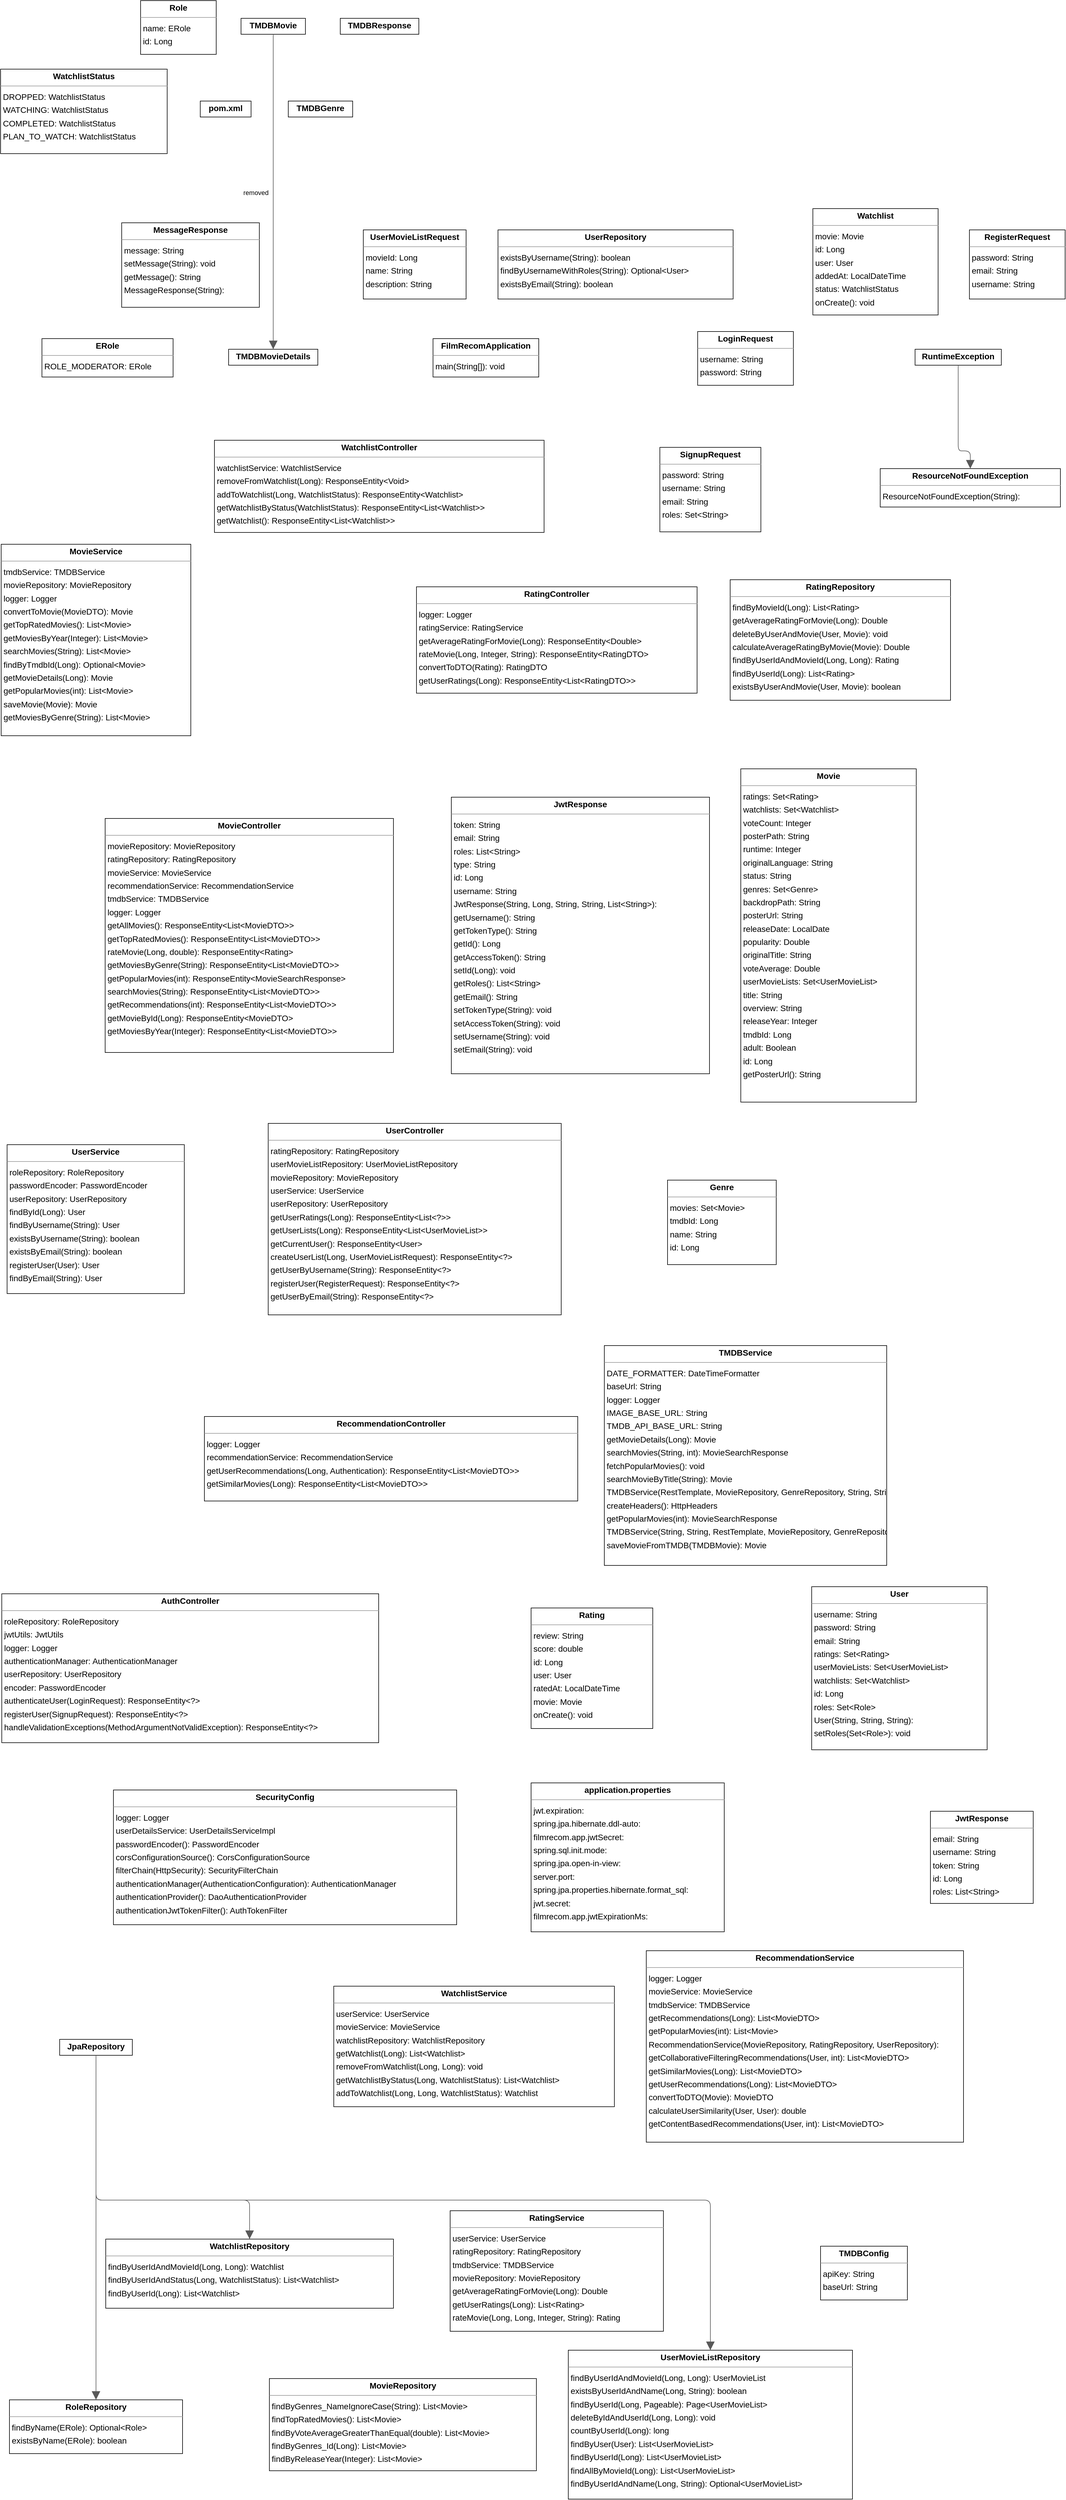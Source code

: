 <mxGraphModel dx="0" dy="0" grid="1" gridSize="10" guides="1" tooltips="1" connect="1" arrows="1" fold="1" page="0" pageScale="1" background="none" math="0" shadow="0">
  <root>
    <mxCell id="0" />
    <mxCell id="1" parent="0" />
    <mxCell id="node20" parent="1" vertex="1" value="&lt;p style=&quot;margin:0px;margin-top:4px;text-align:center;&quot;&gt;&lt;b&gt;AuthController&lt;/b&gt;&lt;/p&gt;&lt;hr size=&quot;1&quot;/&gt;&lt;p style=&quot;margin:0 0 0 4px;line-height:1.6;&quot;&gt; roleRepository: RoleRepository&lt;br/&gt; jwtUtils: JwtUtils&lt;br/&gt; logger: Logger&lt;br/&gt; authenticationManager: AuthenticationManager&lt;br/&gt; userRepository: UserRepository&lt;br/&gt; encoder: PasswordEncoder&lt;br/&gt; authenticateUser(LoginRequest): ResponseEntity&amp;lt;?&amp;gt;&lt;br/&gt; registerUser(SignupRequest): ResponseEntity&amp;lt;?&amp;gt;&lt;br/&gt; handleValidationExceptions(MethodArgumentNotValidException): ResponseEntity&amp;lt;?&amp;gt;&lt;/p&gt;" style="verticalAlign=top;align=left;overflow=fill;fontSize=14;fontFamily=Helvetica;html=1;rounded=0;shadow=0;comic=0;labelBackgroundColor=none;strokeWidth=1;">
      <mxGeometry x="-317" y="2414" width="638" height="252" as="geometry" />
    </mxCell>
    <mxCell id="node44" parent="1" vertex="1" value="&lt;p style=&quot;margin:0px;margin-top:4px;text-align:center;&quot;&gt;&lt;b&gt;ERole&lt;/b&gt;&lt;/p&gt;&lt;hr size=&quot;1&quot;/&gt;&lt;p style=&quot;margin:0 0 0 4px;line-height:1.6;&quot;&gt; ROLE_MODERATOR: ERole&lt;/p&gt;" style="verticalAlign=top;align=left;overflow=fill;fontSize=14;fontFamily=Helvetica;html=1;rounded=0;shadow=0;comic=0;labelBackgroundColor=none;strokeWidth=1;">
      <mxGeometry x="-249" y="290" width="222" height="65" as="geometry" />
    </mxCell>
    <mxCell id="node12" parent="1" vertex="1" value="&lt;p style=&quot;margin:0px;margin-top:4px;text-align:center;&quot;&gt;&lt;b&gt;FilmRecomApplication&lt;/b&gt;&lt;/p&gt;&lt;hr size=&quot;1&quot;/&gt;&lt;p style=&quot;margin:0 0 0 4px;line-height:1.6;&quot;&gt; main(String[]): void&lt;/p&gt;" style="verticalAlign=top;align=left;overflow=fill;fontSize=14;fontFamily=Helvetica;html=1;rounded=0;shadow=0;comic=0;labelBackgroundColor=none;strokeWidth=1;">
      <mxGeometry x="413" y="290" width="179" height="65" as="geometry" />
    </mxCell>
    <mxCell id="node18" parent="1" vertex="1" value="&lt;p style=&quot;margin:0px;margin-top:4px;text-align:center;&quot;&gt;&lt;b&gt;Genre&lt;/b&gt;&lt;/p&gt;&lt;hr size=&quot;1&quot;/&gt;&lt;p style=&quot;margin:0 0 0 4px;line-height:1.6;&quot;&gt; movies: Set&amp;lt;Movie&amp;gt;&lt;br/&gt; tmdbId: Long&lt;br/&gt; name: String&lt;br/&gt; id: Long&lt;/p&gt;" style="verticalAlign=top;align=left;overflow=fill;fontSize=14;fontFamily=Helvetica;html=1;rounded=0;shadow=0;comic=0;labelBackgroundColor=none;strokeWidth=1;">
      <mxGeometry x="810" y="1714" width="184" height="143" as="geometry" />
    </mxCell>
    <mxCell id="node25" parent="1" vertex="1" value="&lt;p style=&quot;margin:0px;margin-top:4px;text-align:center;&quot;&gt;&lt;b&gt;JpaRepository&lt;/b&gt;&lt;/p&gt;&lt;hr size=&quot;1&quot;/&gt;" style="verticalAlign=top;align=left;overflow=fill;fontSize=14;fontFamily=Helvetica;html=1;rounded=0;shadow=0;comic=0;labelBackgroundColor=none;strokeWidth=1;">
      <mxGeometry x="-219" y="3168" width="123" height="27" as="geometry" />
    </mxCell>
    <mxCell id="node7" parent="1" vertex="1" value="&lt;p style=&quot;margin:0px;margin-top:4px;text-align:center;&quot;&gt;&lt;b&gt;JwtResponse&lt;/b&gt;&lt;/p&gt;&lt;hr size=&quot;1&quot;/&gt;&lt;p style=&quot;margin:0 0 0 4px;line-height:1.6;&quot;&gt; email: String&lt;br/&gt; username: String&lt;br/&gt; token: String&lt;br/&gt; id: Long&lt;br/&gt; roles: List&amp;lt;String&amp;gt;&lt;/p&gt;" style="verticalAlign=top;align=left;overflow=fill;fontSize=14;fontFamily=Helvetica;html=1;rounded=0;shadow=0;comic=0;labelBackgroundColor=none;strokeWidth=1;">
      <mxGeometry x="1255" y="2782" width="174" height="156" as="geometry" />
    </mxCell>
    <mxCell id="node23" parent="1" vertex="1" value="&lt;p style=&quot;margin:0px;margin-top:4px;text-align:center;&quot;&gt;&lt;b&gt;JwtResponse&lt;/b&gt;&lt;/p&gt;&lt;hr size=&quot;1&quot;/&gt;&lt;p style=&quot;margin:0 0 0 4px;line-height:1.6;&quot;&gt; token: String&lt;br/&gt; email: String&lt;br/&gt; roles: List&amp;lt;String&amp;gt;&lt;br/&gt; type: String&lt;br/&gt; id: Long&lt;br/&gt; username: String&lt;br/&gt; JwtResponse(String, Long, String, String, List&amp;lt;String&amp;gt;): &lt;br/&gt; getUsername(): String&lt;br/&gt; getTokenType(): String&lt;br/&gt; getId(): Long&lt;br/&gt; getAccessToken(): String&lt;br/&gt; setId(Long): void&lt;br/&gt; getRoles(): List&amp;lt;String&amp;gt;&lt;br/&gt; getEmail(): String&lt;br/&gt; setTokenType(String): void&lt;br/&gt; setAccessToken(String): void&lt;br/&gt; setUsername(String): void&lt;br/&gt; setEmail(String): void&lt;/p&gt;" style="verticalAlign=top;align=left;overflow=fill;fontSize=14;fontFamily=Helvetica;html=1;rounded=0;shadow=0;comic=0;labelBackgroundColor=none;strokeWidth=1;">
      <mxGeometry x="444" y="1066" width="437" height="468" as="geometry" />
    </mxCell>
    <mxCell id="node10" parent="1" vertex="1" value="&lt;p style=&quot;margin:0px;margin-top:4px;text-align:center;&quot;&gt;&lt;b&gt;LoginRequest&lt;/b&gt;&lt;/p&gt;&lt;hr size=&quot;1&quot;/&gt;&lt;p style=&quot;margin:0 0 0 4px;line-height:1.6;&quot;&gt; username: String&lt;br/&gt; password: String&lt;/p&gt;" style="verticalAlign=top;align=left;overflow=fill;fontSize=14;fontFamily=Helvetica;html=1;rounded=0;shadow=0;comic=0;labelBackgroundColor=none;strokeWidth=1;">
      <mxGeometry x="861" y="278" width="162" height="91" as="geometry" />
    </mxCell>
    <mxCell id="node38" parent="1" vertex="1" value="&lt;p style=&quot;margin:0px;margin-top:4px;text-align:center;&quot;&gt;&lt;b&gt;MessageResponse&lt;/b&gt;&lt;/p&gt;&lt;hr size=&quot;1&quot;/&gt;&lt;p style=&quot;margin:0 0 0 4px;line-height:1.6;&quot;&gt; message: String&lt;br/&gt; setMessage(String): void&lt;br/&gt; getMessage(): String&lt;br/&gt; MessageResponse(String): &lt;/p&gt;" style="verticalAlign=top;align=left;overflow=fill;fontSize=14;fontFamily=Helvetica;html=1;rounded=0;shadow=0;comic=0;labelBackgroundColor=none;strokeWidth=1;">
      <mxGeometry x="-114" y="94" width="233" height="143" as="geometry" />
    </mxCell>
    <mxCell id="node2" parent="1" vertex="1" value="&lt;p style=&quot;margin:0px;margin-top:4px;text-align:center;&quot;&gt;&lt;b&gt;Movie&lt;/b&gt;&lt;/p&gt;&lt;hr size=&quot;1&quot;/&gt;&lt;p style=&quot;margin:0 0 0 4px;line-height:1.6;&quot;&gt; ratings: Set&amp;lt;Rating&amp;gt;&lt;br/&gt; watchlists: Set&amp;lt;Watchlist&amp;gt;&lt;br/&gt; voteCount: Integer&lt;br/&gt; posterPath: String&lt;br/&gt; runtime: Integer&lt;br/&gt; originalLanguage: String&lt;br/&gt; status: String&lt;br/&gt; genres: Set&amp;lt;Genre&amp;gt;&lt;br/&gt; backdropPath: String&lt;br/&gt; posterUrl: String&lt;br/&gt; releaseDate: LocalDate&lt;br/&gt; popularity: Double&lt;br/&gt; originalTitle: String&lt;br/&gt; voteAverage: Double&lt;br/&gt; userMovieLists: Set&amp;lt;UserMovieList&amp;gt;&lt;br/&gt; title: String&lt;br/&gt; overview: String&lt;br/&gt; releaseYear: Integer&lt;br/&gt; tmdbId: Long&lt;br/&gt; adult: Boolean&lt;br/&gt; id: Long&lt;br/&gt; getPosterUrl(): String&lt;/p&gt;" style="verticalAlign=top;align=left;overflow=fill;fontSize=14;fontFamily=Helvetica;html=1;rounded=0;shadow=0;comic=0;labelBackgroundColor=none;strokeWidth=1;">
      <mxGeometry x="934" y="1018" width="297" height="564" as="geometry" />
    </mxCell>
    <mxCell id="node28" parent="1" vertex="1" value="&lt;p style=&quot;margin:0px;margin-top:4px;text-align:center;&quot;&gt;&lt;b&gt;MovieController&lt;/b&gt;&lt;/p&gt;&lt;hr size=&quot;1&quot;/&gt;&lt;p style=&quot;margin:0 0 0 4px;line-height:1.6;&quot;&gt; movieRepository: MovieRepository&lt;br/&gt; ratingRepository: RatingRepository&lt;br/&gt; movieService: MovieService&lt;br/&gt; recommendationService: RecommendationService&lt;br/&gt; tmdbService: TMDBService&lt;br/&gt; logger: Logger&lt;br/&gt; getAllMovies(): ResponseEntity&amp;lt;List&amp;lt;MovieDTO&amp;gt;&amp;gt;&lt;br/&gt; getTopRatedMovies(): ResponseEntity&amp;lt;List&amp;lt;MovieDTO&amp;gt;&amp;gt;&lt;br/&gt; rateMovie(Long, double): ResponseEntity&amp;lt;Rating&amp;gt;&lt;br/&gt; getMoviesByGenre(String): ResponseEntity&amp;lt;List&amp;lt;MovieDTO&amp;gt;&amp;gt;&lt;br/&gt; getPopularMovies(int): ResponseEntity&amp;lt;MovieSearchResponse&amp;gt;&lt;br/&gt; searchMovies(String): ResponseEntity&amp;lt;List&amp;lt;MovieDTO&amp;gt;&amp;gt;&lt;br/&gt; getRecommendations(int): ResponseEntity&amp;lt;List&amp;lt;MovieDTO&amp;gt;&amp;gt;&lt;br/&gt; getMovieById(Long): ResponseEntity&amp;lt;MovieDTO&amp;gt;&lt;br/&gt; getMoviesByYear(Integer): ResponseEntity&amp;lt;List&amp;lt;MovieDTO&amp;gt;&amp;gt;&lt;/p&gt;" style="verticalAlign=top;align=left;overflow=fill;fontSize=14;fontFamily=Helvetica;html=1;rounded=0;shadow=0;comic=0;labelBackgroundColor=none;strokeWidth=1;">
      <mxGeometry x="-142" y="1102" width="488" height="396" as="geometry" />
    </mxCell>
    <mxCell id="node41" parent="1" vertex="1" value="&lt;p style=&quot;margin:0px;margin-top:4px;text-align:center;&quot;&gt;&lt;b&gt;MovieRepository&lt;/b&gt;&lt;/p&gt;&lt;hr size=&quot;1&quot;/&gt;&lt;p style=&quot;margin:0 0 0 4px;line-height:1.6;&quot;&gt; findByGenres_NameIgnoreCase(String): List&amp;lt;Movie&amp;gt;&lt;br/&gt; findTopRatedMovies(): List&amp;lt;Movie&amp;gt;&lt;br/&gt; findByVoteAverageGreaterThanEqual(double): List&amp;lt;Movie&amp;gt;&lt;br/&gt; findByGenres_Id(Long): List&amp;lt;Movie&amp;gt;&lt;br/&gt; findByReleaseYear(Integer): List&amp;lt;Movie&amp;gt;&lt;/p&gt;" style="verticalAlign=top;align=left;overflow=fill;fontSize=14;fontFamily=Helvetica;html=1;rounded=0;shadow=0;comic=0;labelBackgroundColor=none;strokeWidth=1;">
      <mxGeometry x="136" y="3742" width="452" height="156" as="geometry" />
    </mxCell>
    <mxCell id="node31" parent="1" vertex="1" value="&lt;p style=&quot;margin:0px;margin-top:4px;text-align:center;&quot;&gt;&lt;b&gt;MovieService&lt;/b&gt;&lt;/p&gt;&lt;hr size=&quot;1&quot;/&gt;&lt;p style=&quot;margin:0 0 0 4px;line-height:1.6;&quot;&gt; tmdbService: TMDBService&lt;br/&gt; movieRepository: MovieRepository&lt;br/&gt; logger: Logger&lt;br/&gt; convertToMovie(MovieDTO): Movie&lt;br/&gt; getTopRatedMovies(): List&amp;lt;Movie&amp;gt;&lt;br/&gt; getMoviesByYear(Integer): List&amp;lt;Movie&amp;gt;&lt;br/&gt; searchMovies(String): List&amp;lt;Movie&amp;gt;&lt;br/&gt; findByTmdbId(Long): Optional&amp;lt;Movie&amp;gt;&lt;br/&gt; getMovieDetails(Long): Movie&lt;br/&gt; getPopularMovies(int): List&amp;lt;Movie&amp;gt;&lt;br/&gt; saveMovie(Movie): Movie&lt;br/&gt; getMoviesByGenre(String): List&amp;lt;Movie&amp;gt;&lt;/p&gt;" style="verticalAlign=top;align=left;overflow=fill;fontSize=14;fontFamily=Helvetica;html=1;rounded=0;shadow=0;comic=0;labelBackgroundColor=none;strokeWidth=1;">
      <mxGeometry x="-318" y="638" width="321" height="324" as="geometry" />
    </mxCell>
    <mxCell id="node8" parent="1" vertex="1" value="&lt;p style=&quot;margin:0px;margin-top:4px;text-align:center;&quot;&gt;&lt;b&gt;Rating&lt;/b&gt;&lt;/p&gt;&lt;hr size=&quot;1&quot;/&gt;&lt;p style=&quot;margin:0 0 0 4px;line-height:1.6;&quot;&gt; review: String&lt;br/&gt; score: double&lt;br/&gt; id: Long&lt;br/&gt; user: User&lt;br/&gt; ratedAt: LocalDateTime&lt;br/&gt; movie: Movie&lt;br/&gt; onCreate(): void&lt;/p&gt;" style="verticalAlign=top;align=left;overflow=fill;fontSize=14;fontFamily=Helvetica;html=1;rounded=0;shadow=0;comic=0;labelBackgroundColor=none;strokeWidth=1;">
      <mxGeometry x="579" y="2438" width="206" height="204" as="geometry" />
    </mxCell>
    <mxCell id="node21" parent="1" vertex="1" value="&lt;p style=&quot;margin:0px;margin-top:4px;text-align:center;&quot;&gt;&lt;b&gt;RatingController&lt;/b&gt;&lt;/p&gt;&lt;hr size=&quot;1&quot;/&gt;&lt;p style=&quot;margin:0 0 0 4px;line-height:1.6;&quot;&gt; logger: Logger&lt;br/&gt; ratingService: RatingService&lt;br/&gt; getAverageRatingForMovie(Long): ResponseEntity&amp;lt;Double&amp;gt;&lt;br/&gt; rateMovie(Long, Integer, String): ResponseEntity&amp;lt;RatingDTO&amp;gt;&lt;br/&gt; convertToDTO(Rating): RatingDTO&lt;br/&gt; getUserRatings(Long): ResponseEntity&amp;lt;List&amp;lt;RatingDTO&amp;gt;&amp;gt;&lt;/p&gt;" style="verticalAlign=top;align=left;overflow=fill;fontSize=14;fontFamily=Helvetica;html=1;rounded=0;shadow=0;comic=0;labelBackgroundColor=none;strokeWidth=1;">
      <mxGeometry x="385" y="710" width="475" height="180" as="geometry" />
    </mxCell>
    <mxCell id="node4" parent="1" vertex="1" value="&lt;p style=&quot;margin:0px;margin-top:4px;text-align:center;&quot;&gt;&lt;b&gt;RatingRepository&lt;/b&gt;&lt;/p&gt;&lt;hr size=&quot;1&quot;/&gt;&lt;p style=&quot;margin:0 0 0 4px;line-height:1.6;&quot;&gt; findByMovieId(Long): List&amp;lt;Rating&amp;gt;&lt;br/&gt; getAverageRatingForMovie(Long): Double&lt;br/&gt; deleteByUserAndMovie(User, Movie): void&lt;br/&gt; calculateAverageRatingByMovie(Movie): Double&lt;br/&gt; findByUserIdAndMovieId(Long, Long): Rating&lt;br/&gt; findByUserId(Long): List&amp;lt;Rating&amp;gt;&lt;br/&gt; existsByUserAndMovie(User, Movie): boolean&lt;/p&gt;" style="verticalAlign=top;align=left;overflow=fill;fontSize=14;fontFamily=Helvetica;html=1;rounded=0;shadow=0;comic=0;labelBackgroundColor=none;strokeWidth=1;">
      <mxGeometry x="916" y="698" width="373" height="204" as="geometry" />
    </mxCell>
    <mxCell id="node39" parent="1" vertex="1" value="&lt;p style=&quot;margin:0px;margin-top:4px;text-align:center;&quot;&gt;&lt;b&gt;RatingService&lt;/b&gt;&lt;/p&gt;&lt;hr size=&quot;1&quot;/&gt;&lt;p style=&quot;margin:0 0 0 4px;line-height:1.6;&quot;&gt; userService: UserService&lt;br/&gt; ratingRepository: RatingRepository&lt;br/&gt; tmdbService: TMDBService&lt;br/&gt; movieRepository: MovieRepository&lt;br/&gt; getAverageRatingForMovie(Long): Double&lt;br/&gt; getUserRatings(Long): List&amp;lt;Rating&amp;gt;&lt;br/&gt; rateMovie(Long, Long, Integer, String): Rating&lt;/p&gt;" style="verticalAlign=top;align=left;overflow=fill;fontSize=14;fontFamily=Helvetica;html=1;rounded=0;shadow=0;comic=0;labelBackgroundColor=none;strokeWidth=1;">
      <mxGeometry x="442" y="3458" width="361" height="204" as="geometry" />
    </mxCell>
    <mxCell id="node16" parent="1" vertex="1" value="&lt;p style=&quot;margin:0px;margin-top:4px;text-align:center;&quot;&gt;&lt;b&gt;RecommendationController&lt;/b&gt;&lt;/p&gt;&lt;hr size=&quot;1&quot;/&gt;&lt;p style=&quot;margin:0 0 0 4px;line-height:1.6;&quot;&gt; logger: Logger&lt;br/&gt; recommendationService: RecommendationService&lt;br/&gt; getUserRecommendations(Long, Authentication): ResponseEntity&amp;lt;List&amp;lt;MovieDTO&amp;gt;&amp;gt;&lt;br/&gt; getSimilarMovies(Long): ResponseEntity&amp;lt;List&amp;lt;MovieDTO&amp;gt;&amp;gt;&lt;/p&gt;" style="verticalAlign=top;align=left;overflow=fill;fontSize=14;fontFamily=Helvetica;html=1;rounded=0;shadow=0;comic=0;labelBackgroundColor=none;strokeWidth=1;">
      <mxGeometry x="26" y="2114" width="632" height="143" as="geometry" />
    </mxCell>
    <mxCell id="node22" parent="1" vertex="1" value="&lt;p style=&quot;margin:0px;margin-top:4px;text-align:center;&quot;&gt;&lt;b&gt;RecommendationService&lt;/b&gt;&lt;/p&gt;&lt;hr size=&quot;1&quot;/&gt;&lt;p style=&quot;margin:0 0 0 4px;line-height:1.6;&quot;&gt; logger: Logger&lt;br/&gt; movieService: MovieService&lt;br/&gt; tmdbService: TMDBService&lt;br/&gt; getRecommendations(Long): List&amp;lt;MovieDTO&amp;gt;&lt;br/&gt; getPopularMovies(int): List&amp;lt;Movie&amp;gt;&lt;br/&gt; RecommendationService(MovieRepository, RatingRepository, UserRepository): &lt;br/&gt; getCollaborativeFilteringRecommendations(User, int): List&amp;lt;MovieDTO&amp;gt;&lt;br/&gt; getSimilarMovies(Long): List&amp;lt;MovieDTO&amp;gt;&lt;br/&gt; getUserRecommendations(Long): List&amp;lt;MovieDTO&amp;gt;&lt;br/&gt; convertToDTO(Movie): MovieDTO&lt;br/&gt; calculateUserSimilarity(User, User): double&lt;br/&gt; getContentBasedRecommendations(User, int): List&amp;lt;MovieDTO&amp;gt;&lt;/p&gt;" style="verticalAlign=top;align=left;overflow=fill;fontSize=14;fontFamily=Helvetica;html=1;rounded=0;shadow=0;comic=0;labelBackgroundColor=none;strokeWidth=1;">
      <mxGeometry x="774" y="3018" width="537" height="324" as="geometry" />
    </mxCell>
    <mxCell id="node0" parent="1" vertex="1" value="&lt;p style=&quot;margin:0px;margin-top:4px;text-align:center;&quot;&gt;&lt;b&gt;RegisterRequest&lt;/b&gt;&lt;/p&gt;&lt;hr size=&quot;1&quot;/&gt;&lt;p style=&quot;margin:0 0 0 4px;line-height:1.6;&quot;&gt; password: String&lt;br/&gt; email: String&lt;br/&gt; username: String&lt;/p&gt;" style="verticalAlign=top;align=left;overflow=fill;fontSize=14;fontFamily=Helvetica;html=1;rounded=0;shadow=0;comic=0;labelBackgroundColor=none;strokeWidth=1;">
      <mxGeometry x="1321" y="106" width="162" height="117" as="geometry" />
    </mxCell>
    <mxCell id="node3" parent="1" vertex="1" value="&lt;p style=&quot;margin:0px;margin-top:4px;text-align:center;&quot;&gt;&lt;b&gt;ResourceNotFoundException&lt;/b&gt;&lt;/p&gt;&lt;hr size=&quot;1&quot;/&gt;&lt;p style=&quot;margin:0 0 0 4px;line-height:1.6;&quot;&gt; ResourceNotFoundException(String): &lt;/p&gt;" style="verticalAlign=top;align=left;overflow=fill;fontSize=14;fontFamily=Helvetica;html=1;rounded=0;shadow=0;comic=0;labelBackgroundColor=none;strokeWidth=1;">
      <mxGeometry x="1170" y="510" width="305" height="65" as="geometry" />
    </mxCell>
    <mxCell id="node33" parent="1" vertex="1" value="&lt;p style=&quot;margin:0px;margin-top:4px;text-align:center;&quot;&gt;&lt;b&gt;Role&lt;/b&gt;&lt;/p&gt;&lt;hr size=&quot;1&quot;/&gt;&lt;p style=&quot;margin:0 0 0 4px;line-height:1.6;&quot;&gt; name: ERole&lt;br/&gt; id: Long&lt;/p&gt;" style="verticalAlign=top;align=left;overflow=fill;fontSize=14;fontFamily=Helvetica;html=1;rounded=0;shadow=0;comic=0;labelBackgroundColor=none;strokeWidth=1;">
      <mxGeometry x="-82" y="-282" width="128" height="91" as="geometry" />
    </mxCell>
    <mxCell id="node43" parent="1" vertex="1" value="&lt;p style=&quot;margin:0px;margin-top:4px;text-align:center;&quot;&gt;&lt;b&gt;RoleRepository&lt;/b&gt;&lt;/p&gt;&lt;hr size=&quot;1&quot;/&gt;&lt;p style=&quot;margin:0 0 0 4px;line-height:1.6;&quot;&gt; findByName(ERole): Optional&amp;lt;Role&amp;gt;&lt;br/&gt; existsByName(ERole): boolean&lt;/p&gt;" style="verticalAlign=top;align=left;overflow=fill;fontSize=14;fontFamily=Helvetica;html=1;rounded=0;shadow=0;comic=0;labelBackgroundColor=none;strokeWidth=1;">
      <mxGeometry x="-304" y="3778" width="293" height="91" as="geometry" />
    </mxCell>
    <mxCell id="node15" parent="1" vertex="1" value="&lt;p style=&quot;margin:0px;margin-top:4px;text-align:center;&quot;&gt;&lt;b&gt;RuntimeException&lt;/b&gt;&lt;/p&gt;&lt;hr size=&quot;1&quot;/&gt;" style="verticalAlign=top;align=left;overflow=fill;fontSize=14;fontFamily=Helvetica;html=1;rounded=0;shadow=0;comic=0;labelBackgroundColor=none;strokeWidth=1;">
      <mxGeometry x="1229" y="308" width="146" height="27" as="geometry" />
    </mxCell>
    <mxCell id="node40" parent="1" vertex="1" value="&lt;p style=&quot;margin:0px;margin-top:4px;text-align:center;&quot;&gt;&lt;b&gt;SecurityConfig&lt;/b&gt;&lt;/p&gt;&lt;hr size=&quot;1&quot;/&gt;&lt;p style=&quot;margin:0 0 0 4px;line-height:1.6;&quot;&gt; logger: Logger&lt;br/&gt; userDetailsService: UserDetailsServiceImpl&lt;br/&gt; passwordEncoder(): PasswordEncoder&lt;br/&gt; corsConfigurationSource(): CorsConfigurationSource&lt;br/&gt; filterChain(HttpSecurity): SecurityFilterChain&lt;br/&gt; authenticationManager(AuthenticationConfiguration): AuthenticationManager&lt;br/&gt; authenticationProvider(): DaoAuthenticationProvider&lt;br/&gt; authenticationJwtTokenFilter(): AuthTokenFilter&lt;/p&gt;" style="verticalAlign=top;align=left;overflow=fill;fontSize=14;fontFamily=Helvetica;html=1;rounded=0;shadow=0;comic=0;labelBackgroundColor=none;strokeWidth=1;">
      <mxGeometry x="-128" y="2746" width="581" height="228" as="geometry" />
    </mxCell>
    <mxCell id="node13" parent="1" vertex="1" value="&lt;p style=&quot;margin:0px;margin-top:4px;text-align:center;&quot;&gt;&lt;b&gt;SignupRequest&lt;/b&gt;&lt;/p&gt;&lt;hr size=&quot;1&quot;/&gt;&lt;p style=&quot;margin:0 0 0 4px;line-height:1.6;&quot;&gt; password: String&lt;br/&gt; username: String&lt;br/&gt; email: String&lt;br/&gt; roles: Set&amp;lt;String&amp;gt;&lt;/p&gt;" style="verticalAlign=top;align=left;overflow=fill;fontSize=14;fontFamily=Helvetica;html=1;rounded=0;shadow=0;comic=0;labelBackgroundColor=none;strokeWidth=1;">
      <mxGeometry x="797" y="474" width="171" height="143" as="geometry" />
    </mxCell>
    <mxCell id="node36" parent="1" vertex="1" value="&lt;p style=&quot;margin:0px;margin-top:4px;text-align:center;&quot;&gt;&lt;b&gt;TMDBConfig&lt;/b&gt;&lt;/p&gt;&lt;hr size=&quot;1&quot;/&gt;&lt;p style=&quot;margin:0 0 0 4px;line-height:1.6;&quot;&gt; apiKey: String&lt;br/&gt; baseUrl: String&lt;/p&gt;" style="verticalAlign=top;align=left;overflow=fill;fontSize=14;fontFamily=Helvetica;html=1;rounded=0;shadow=0;comic=0;labelBackgroundColor=none;strokeWidth=1;">
      <mxGeometry x="1069" y="3518" width="147" height="91" as="geometry" />
    </mxCell>
    <mxCell id="node19" parent="1" vertex="1" value="&lt;p style=&quot;margin:0px;margin-top:4px;text-align:center;&quot;&gt;&lt;b&gt;TMDBGenre&lt;/b&gt;&lt;/p&gt;&lt;hr size=&quot;1&quot;/&gt;" style="verticalAlign=top;align=left;overflow=fill;fontSize=14;fontFamily=Helvetica;html=1;rounded=0;shadow=0;comic=0;labelBackgroundColor=none;strokeWidth=1;">
      <mxGeometry x="168" y="-112" width="109" height="27" as="geometry" />
    </mxCell>
    <mxCell id="node24" parent="1" vertex="1" value="&lt;p style=&quot;margin:0px;margin-top:4px;text-align:center;&quot;&gt;&lt;b&gt;TMDBMovie&lt;/b&gt;&lt;/p&gt;&lt;hr size=&quot;1&quot;/&gt;" style="verticalAlign=top;align=left;overflow=fill;fontSize=14;fontFamily=Helvetica;html=1;rounded=0;shadow=0;comic=0;labelBackgroundColor=none;strokeWidth=1;">
      <mxGeometry x="88" y="-252" width="109" height="27" as="geometry" />
    </mxCell>
    <mxCell id="node42" parent="1" vertex="1" value="&lt;p style=&quot;margin:0px;margin-top:4px;text-align:center;&quot;&gt;&lt;b&gt;TMDBMovieDetails&lt;/b&gt;&lt;/p&gt;&lt;hr size=&quot;1&quot;/&gt;" style="verticalAlign=top;align=left;overflow=fill;fontSize=14;fontFamily=Helvetica;html=1;rounded=0;shadow=0;comic=0;labelBackgroundColor=none;strokeWidth=1;">
      <mxGeometry x="67" y="308" width="151" height="27" as="geometry" />
    </mxCell>
    <mxCell id="node5" parent="1" vertex="1" value="&lt;p style=&quot;margin:0px;margin-top:4px;text-align:center;&quot;&gt;&lt;b&gt;TMDBResponse&lt;/b&gt;&lt;/p&gt;&lt;hr size=&quot;1&quot;/&gt;" style="verticalAlign=top;align=left;overflow=fill;fontSize=14;fontFamily=Helvetica;html=1;rounded=0;shadow=0;comic=0;labelBackgroundColor=none;strokeWidth=1;">
      <mxGeometry x="256" y="-252" width="133" height="27" as="geometry" />
    </mxCell>
    <mxCell id="node6" parent="1" vertex="1" value="&lt;p style=&quot;margin:0px;margin-top:4px;text-align:center;&quot;&gt;&lt;b&gt;TMDBService&lt;/b&gt;&lt;/p&gt;&lt;hr size=&quot;1&quot;/&gt;&lt;p style=&quot;margin:0 0 0 4px;line-height:1.6;&quot;&gt; DATE_FORMATTER: DateTimeFormatter&lt;br/&gt; baseUrl: String&lt;br/&gt; logger: Logger&lt;br/&gt; IMAGE_BASE_URL: String&lt;br/&gt; TMDB_API_BASE_URL: String&lt;br/&gt; getMovieDetails(Long): Movie&lt;br/&gt; searchMovies(String, int): MovieSearchResponse&lt;br/&gt; fetchPopularMovies(): void&lt;br/&gt; searchMovieByTitle(String): Movie&lt;br/&gt; TMDBService(RestTemplate, MovieRepository, GenreRepository, String, String): &lt;br/&gt; createHeaders(): HttpHeaders&lt;br/&gt; getPopularMovies(int): MovieSearchResponse&lt;br/&gt; TMDBService(String, String, RestTemplate, MovieRepository, GenreRepository): &lt;br/&gt; saveMovieFromTMDB(TMDBMovie): Movie&lt;/p&gt;" style="verticalAlign=top;align=left;overflow=fill;fontSize=14;fontFamily=Helvetica;html=1;rounded=0;shadow=0;comic=0;labelBackgroundColor=none;strokeWidth=1;">
      <mxGeometry x="703" y="1994" width="478" height="372" as="geometry" />
    </mxCell>
    <mxCell id="node1" parent="1" vertex="1" value="&lt;p style=&quot;margin:0px;margin-top:4px;text-align:center;&quot;&gt;&lt;b&gt;User&lt;/b&gt;&lt;/p&gt;&lt;hr size=&quot;1&quot;/&gt;&lt;p style=&quot;margin:0 0 0 4px;line-height:1.6;&quot;&gt; username: String&lt;br/&gt; password: String&lt;br/&gt; email: String&lt;br/&gt; ratings: Set&amp;lt;Rating&amp;gt;&lt;br/&gt; userMovieLists: Set&amp;lt;UserMovieList&amp;gt;&lt;br/&gt; watchlists: Set&amp;lt;Watchlist&amp;gt;&lt;br/&gt; id: Long&lt;br/&gt; roles: Set&amp;lt;Role&amp;gt;&lt;br/&gt; User(String, String, String): &lt;br/&gt; setRoles(Set&amp;lt;Role&amp;gt;): void&lt;/p&gt;" style="verticalAlign=top;align=left;overflow=fill;fontSize=14;fontFamily=Helvetica;html=1;rounded=0;shadow=0;comic=0;labelBackgroundColor=none;strokeWidth=1;">
      <mxGeometry x="1054" y="2402" width="297" height="276" as="geometry" />
    </mxCell>
    <mxCell id="node27" parent="1" vertex="1" value="&lt;p style=&quot;margin:0px;margin-top:4px;text-align:center;&quot;&gt;&lt;b&gt;UserController&lt;/b&gt;&lt;/p&gt;&lt;hr size=&quot;1&quot;/&gt;&lt;p style=&quot;margin:0 0 0 4px;line-height:1.6;&quot;&gt; ratingRepository: RatingRepository&lt;br/&gt; userMovieListRepository: UserMovieListRepository&lt;br/&gt; movieRepository: MovieRepository&lt;br/&gt; userService: UserService&lt;br/&gt; userRepository: UserRepository&lt;br/&gt; getUserRatings(Long): ResponseEntity&amp;lt;List&amp;lt;?&amp;gt;&amp;gt;&lt;br/&gt; getUserLists(Long): ResponseEntity&amp;lt;List&amp;lt;UserMovieList&amp;gt;&amp;gt;&lt;br/&gt; getCurrentUser(): ResponseEntity&amp;lt;User&amp;gt;&lt;br/&gt; createUserList(Long, UserMovieListRequest): ResponseEntity&amp;lt;?&amp;gt;&lt;br/&gt; getUserByUsername(String): ResponseEntity&amp;lt;?&amp;gt;&lt;br/&gt; registerUser(RegisterRequest): ResponseEntity&amp;lt;?&amp;gt;&lt;br/&gt; getUserByEmail(String): ResponseEntity&amp;lt;?&amp;gt;&lt;/p&gt;" style="verticalAlign=top;align=left;overflow=fill;fontSize=14;fontFamily=Helvetica;html=1;rounded=0;shadow=0;comic=0;labelBackgroundColor=none;strokeWidth=1;">
      <mxGeometry x="134" y="1618" width="496" height="324" as="geometry" />
    </mxCell>
    <mxCell id="node37" parent="1" vertex="1" value="&lt;p style=&quot;margin:0px;margin-top:4px;text-align:center;&quot;&gt;&lt;b&gt;UserMovieListRepository&lt;/b&gt;&lt;/p&gt;&lt;hr size=&quot;1&quot;/&gt;&lt;p style=&quot;margin:0 0 0 4px;line-height:1.6;&quot;&gt; findByUserIdAndMovieId(Long, Long): UserMovieList&lt;br/&gt; existsByUserIdAndName(Long, String): boolean&lt;br/&gt; findByUserId(Long, Pageable): Page&amp;lt;UserMovieList&amp;gt;&lt;br/&gt; deleteByIdAndUserId(Long, Long): void&lt;br/&gt; countByUserId(Long): long&lt;br/&gt; findByUser(User): List&amp;lt;UserMovieList&amp;gt;&lt;br/&gt; findByUserId(Long): List&amp;lt;UserMovieList&amp;gt;&lt;br/&gt; findAllByMovieId(Long): List&amp;lt;UserMovieList&amp;gt;&lt;br/&gt; findByUserIdAndName(Long, String): Optional&amp;lt;UserMovieList&amp;gt;&lt;/p&gt;" style="verticalAlign=top;align=left;overflow=fill;fontSize=14;fontFamily=Helvetica;html=1;rounded=0;shadow=0;comic=0;labelBackgroundColor=none;strokeWidth=1;">
      <mxGeometry x="642" y="3694" width="481" height="252" as="geometry" />
    </mxCell>
    <mxCell id="node14" parent="1" vertex="1" value="&lt;p style=&quot;margin:0px;margin-top:4px;text-align:center;&quot;&gt;&lt;b&gt;UserMovieListRequest&lt;/b&gt;&lt;/p&gt;&lt;hr size=&quot;1&quot;/&gt;&lt;p style=&quot;margin:0 0 0 4px;line-height:1.6;&quot;&gt; movieId: Long&lt;br/&gt; name: String&lt;br/&gt; description: String&lt;/p&gt;" style="verticalAlign=top;align=left;overflow=fill;fontSize=14;fontFamily=Helvetica;html=1;rounded=0;shadow=0;comic=0;labelBackgroundColor=none;strokeWidth=1;">
      <mxGeometry x="295" y="106" width="174" height="117" as="geometry" />
    </mxCell>
    <mxCell id="node11" parent="1" vertex="1" value="&lt;p style=&quot;margin:0px;margin-top:4px;text-align:center;&quot;&gt;&lt;b&gt;UserRepository&lt;/b&gt;&lt;/p&gt;&lt;hr size=&quot;1&quot;/&gt;&lt;p style=&quot;margin:0 0 0 4px;line-height:1.6;&quot;&gt; existsByUsername(String): boolean&lt;br/&gt; findByUsernameWithRoles(String): Optional&amp;lt;User&amp;gt;&lt;br/&gt; existsByEmail(String): boolean&lt;/p&gt;" style="verticalAlign=top;align=left;overflow=fill;fontSize=14;fontFamily=Helvetica;html=1;rounded=0;shadow=0;comic=0;labelBackgroundColor=none;strokeWidth=1;">
      <mxGeometry x="523" y="106" width="398" height="117" as="geometry" />
    </mxCell>
    <mxCell id="node32" parent="1" vertex="1" value="&lt;p style=&quot;margin:0px;margin-top:4px;text-align:center;&quot;&gt;&lt;b&gt;UserService&lt;/b&gt;&lt;/p&gt;&lt;hr size=&quot;1&quot;/&gt;&lt;p style=&quot;margin:0 0 0 4px;line-height:1.6;&quot;&gt; roleRepository: RoleRepository&lt;br/&gt; passwordEncoder: PasswordEncoder&lt;br/&gt; userRepository: UserRepository&lt;br/&gt; findById(Long): User&lt;br/&gt; findByUsername(String): User&lt;br/&gt; existsByUsername(String): boolean&lt;br/&gt; existsByEmail(String): boolean&lt;br/&gt; registerUser(User): User&lt;br/&gt; findByEmail(String): User&lt;/p&gt;" style="verticalAlign=top;align=left;overflow=fill;fontSize=14;fontFamily=Helvetica;html=1;rounded=0;shadow=0;comic=0;labelBackgroundColor=none;strokeWidth=1;">
      <mxGeometry x="-308" y="1654" width="300" height="252" as="geometry" />
    </mxCell>
    <mxCell id="node9" parent="1" vertex="1" value="&lt;p style=&quot;margin:0px;margin-top:4px;text-align:center;&quot;&gt;&lt;b&gt;Watchlist&lt;/b&gt;&lt;/p&gt;&lt;hr size=&quot;1&quot;/&gt;&lt;p style=&quot;margin:0 0 0 4px;line-height:1.6;&quot;&gt; movie: Movie&lt;br/&gt; id: Long&lt;br/&gt; user: User&lt;br/&gt; addedAt: LocalDateTime&lt;br/&gt; status: WatchlistStatus&lt;br/&gt; onCreate(): void&lt;/p&gt;" style="verticalAlign=top;align=left;overflow=fill;fontSize=14;fontFamily=Helvetica;html=1;rounded=0;shadow=0;comic=0;labelBackgroundColor=none;strokeWidth=1;">
      <mxGeometry x="1056" y="70" width="212" height="180" as="geometry" />
    </mxCell>
    <mxCell id="node30" parent="1" vertex="1" value="&lt;p style=&quot;margin:0px;margin-top:4px;text-align:center;&quot;&gt;&lt;b&gt;WatchlistController&lt;/b&gt;&lt;/p&gt;&lt;hr size=&quot;1&quot;/&gt;&lt;p style=&quot;margin:0 0 0 4px;line-height:1.6;&quot;&gt; watchlistService: WatchlistService&lt;br/&gt; removeFromWatchlist(Long): ResponseEntity&amp;lt;Void&amp;gt;&lt;br/&gt; addToWatchlist(Long, WatchlistStatus): ResponseEntity&amp;lt;Watchlist&amp;gt;&lt;br/&gt; getWatchlistByStatus(WatchlistStatus): ResponseEntity&amp;lt;List&amp;lt;Watchlist&amp;gt;&amp;gt;&lt;br/&gt; getWatchlist(): ResponseEntity&amp;lt;List&amp;lt;Watchlist&amp;gt;&amp;gt;&lt;/p&gt;" style="verticalAlign=top;align=left;overflow=fill;fontSize=14;fontFamily=Helvetica;html=1;rounded=0;shadow=0;comic=0;labelBackgroundColor=none;strokeWidth=1;">
      <mxGeometry x="43" y="462" width="558" height="156" as="geometry" />
    </mxCell>
    <mxCell id="node17" parent="1" vertex="1" value="&lt;p style=&quot;margin:0px;margin-top:4px;text-align:center;&quot;&gt;&lt;b&gt;WatchlistRepository&lt;/b&gt;&lt;/p&gt;&lt;hr size=&quot;1&quot;/&gt;&lt;p style=&quot;margin:0 0 0 4px;line-height:1.6;&quot;&gt; findByUserIdAndMovieId(Long, Long): Watchlist&lt;br/&gt; findByUserIdAndStatus(Long, WatchlistStatus): List&amp;lt;Watchlist&amp;gt;&lt;br/&gt; findByUserId(Long): List&amp;lt;Watchlist&amp;gt;&lt;/p&gt;" style="verticalAlign=top;align=left;overflow=fill;fontSize=14;fontFamily=Helvetica;html=1;rounded=0;shadow=0;comic=0;labelBackgroundColor=none;strokeWidth=1;">
      <mxGeometry x="-141" y="3506" width="487" height="117" as="geometry" />
    </mxCell>
    <mxCell id="node35" parent="1" vertex="1" value="&lt;p style=&quot;margin:0px;margin-top:4px;text-align:center;&quot;&gt;&lt;b&gt;WatchlistService&lt;/b&gt;&lt;/p&gt;&lt;hr size=&quot;1&quot;/&gt;&lt;p style=&quot;margin:0 0 0 4px;line-height:1.6;&quot;&gt; userService: UserService&lt;br/&gt; movieService: MovieService&lt;br/&gt; watchlistRepository: WatchlistRepository&lt;br/&gt; getWatchlist(Long): List&amp;lt;Watchlist&amp;gt;&lt;br/&gt; removeFromWatchlist(Long, Long): void&lt;br/&gt; getWatchlistByStatus(Long, WatchlistStatus): List&amp;lt;Watchlist&amp;gt;&lt;br/&gt; addToWatchlist(Long, Long, WatchlistStatus): Watchlist&lt;/p&gt;" style="verticalAlign=top;align=left;overflow=fill;fontSize=14;fontFamily=Helvetica;html=1;rounded=0;shadow=0;comic=0;labelBackgroundColor=none;strokeWidth=1;">
      <mxGeometry x="245" y="3078" width="475" height="204" as="geometry" />
    </mxCell>
    <mxCell id="node34" parent="1" vertex="1" value="&lt;p style=&quot;margin:0px;margin-top:4px;text-align:center;&quot;&gt;&lt;b&gt;WatchlistStatus&lt;/b&gt;&lt;/p&gt;&lt;hr size=&quot;1&quot;/&gt;&lt;p style=&quot;margin:0 0 0 4px;line-height:1.6;&quot;&gt; DROPPED: WatchlistStatus&lt;br/&gt; WATCHING: WatchlistStatus&lt;br/&gt; COMPLETED: WatchlistStatus&lt;br/&gt; PLAN_TO_WATCH: WatchlistStatus&lt;/p&gt;" style="verticalAlign=top;align=left;overflow=fill;fontSize=14;fontFamily=Helvetica;html=1;rounded=0;shadow=0;comic=0;labelBackgroundColor=none;strokeWidth=1;">
      <mxGeometry x="-319" y="-166" width="282" height="143" as="geometry" />
    </mxCell>
    <mxCell id="node26" parent="1" vertex="1" value="&lt;p style=&quot;margin:0px;margin-top:4px;text-align:center;&quot;&gt;&lt;b&gt;application.properties&lt;/b&gt;&lt;/p&gt;&lt;hr size=&quot;1&quot;/&gt;&lt;p style=&quot;margin:0 0 0 4px;line-height:1.6;&quot;&gt; jwt.expiration: &lt;br/&gt; spring.jpa.hibernate.ddl-auto: &lt;br/&gt; filmrecom.app.jwtSecret: &lt;br/&gt; spring.sql.init.mode: &lt;br/&gt; spring.jpa.open-in-view: &lt;br/&gt; server.port: &lt;br/&gt; spring.jpa.properties.hibernate.format_sql: &lt;br/&gt; jwt.secret: &lt;br/&gt; filmrecom.app.jwtExpirationMs: &lt;/p&gt;" style="verticalAlign=top;align=left;overflow=fill;fontSize=14;fontFamily=Helvetica;html=1;rounded=0;shadow=0;comic=0;labelBackgroundColor=none;strokeWidth=1;">
      <mxGeometry x="579" y="2734" width="327" height="252" as="geometry" />
    </mxCell>
    <mxCell id="node29" parent="1" vertex="1" value="&lt;p style=&quot;margin:0px;margin-top:4px;text-align:center;&quot;&gt;&lt;b&gt;pom.xml&lt;/b&gt;&lt;/p&gt;&lt;hr size=&quot;1&quot;/&gt;" style="verticalAlign=top;align=left;overflow=fill;fontSize=14;fontFamily=Helvetica;html=1;rounded=0;shadow=0;comic=0;labelBackgroundColor=none;strokeWidth=1;">
      <mxGeometry x="19" y="-112" width="86" height="27" as="geometry" />
    </mxCell>
    <mxCell id="edge0" edge="1" value="" parent="1" source="node3" target="node15" style="html=1;rounded=1;edgeStyle=orthogonalEdgeStyle;dashed=0;startArrow=block;startSize=12;endArrow=none;strokeColor=#595959;exitX=0.500;exitY=0.000;exitDx=0;exitDy=0;entryX=0.500;entryY=1.001;entryDx=0;entryDy=0;">
      <mxGeometry width="50" height="50" relative="1" as="geometry">
        <Array as="points">
          <mxPoint x="1322" y="480" />
          <mxPoint x="1302" y="480" />
        </Array>
      </mxGeometry>
    </mxCell>
    <mxCell id="edge4" edge="1" value="" parent="1" source="node43" target="node25" style="html=1;rounded=1;edgeStyle=orthogonalEdgeStyle;dashed=0;startArrow=block;startSize=12;endArrow=none;strokeColor=#595959;exitX=0.500;exitY=0.000;exitDx=0;exitDy=0;entryX=0.500;entryY=1.001;entryDx=0;entryDy=0;">
      <mxGeometry width="50" height="50" relative="1" as="geometry">
        <Array as="points" />
      </mxGeometry>
    </mxCell>
    <mxCell id="edge2" edge="1" value="" parent="1" source="node42" target="node24" style="html=1;rounded=1;edgeStyle=orthogonalEdgeStyle;dashed=0;startArrow=block;startSize=12;endArrow=none;strokeColor=#595959;exitX=0.500;exitY=0.001;exitDx=0;exitDy=0;entryX=0.500;entryY=1.001;entryDx=0;entryDy=0;">
      <mxGeometry width="50" height="50" relative="1" as="geometry">
        <Array as="points" />
      </mxGeometry>
    </mxCell>
    <mxCell id="label14" parent="edge2" vertex="1" connectable="0" value="removed" style="edgeLabel;resizable=0;html=1;align=left;verticalAlign=top;strokeColor=default;">
      <mxGeometry x="90" y="30" as="geometry" />
    </mxCell>
    <mxCell id="edge1" edge="1" value="" parent="1" source="node37" target="node25" style="html=1;rounded=1;edgeStyle=orthogonalEdgeStyle;dashed=0;startArrow=block;startSize=12;endArrow=none;strokeColor=#595959;exitX=0.500;exitY=0.000;exitDx=0;exitDy=0;entryX=0.500;entryY=1.001;entryDx=0;entryDy=0;">
      <mxGeometry width="50" height="50" relative="1" as="geometry">
        <Array as="points">
          <mxPoint x="882" y="3440" />
          <mxPoint x="-158" y="3440" />
        </Array>
      </mxGeometry>
    </mxCell>
    <mxCell id="edge3" edge="1" value="" parent="1" source="node17" target="node25" style="html=1;rounded=1;edgeStyle=orthogonalEdgeStyle;dashed=0;startArrow=block;startSize=12;endArrow=none;strokeColor=#595959;exitX=0.500;exitY=0.000;exitDx=0;exitDy=0;entryX=0.500;entryY=1.001;entryDx=0;entryDy=0;">
      <mxGeometry width="50" height="50" relative="1" as="geometry">
        <Array as="points">
          <mxPoint x="102" y="3440" />
          <mxPoint x="-158" y="3440" />
        </Array>
      </mxGeometry>
    </mxCell>
  </root>
</mxGraphModel>